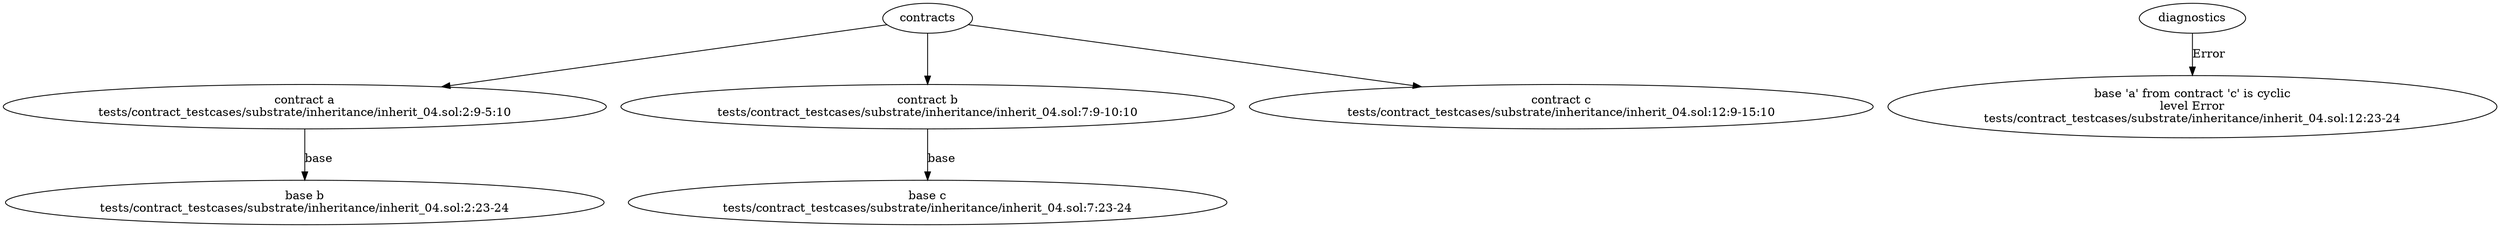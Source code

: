 strict digraph "tests/contract_testcases/substrate/inheritance/inherit_04.sol" {
	contract [label="contract a\ntests/contract_testcases/substrate/inheritance/inherit_04.sol:2:9-5:10"]
	base [label="base b\ntests/contract_testcases/substrate/inheritance/inherit_04.sol:2:23-24"]
	contract_4 [label="contract b\ntests/contract_testcases/substrate/inheritance/inherit_04.sol:7:9-10:10"]
	base_5 [label="base c\ntests/contract_testcases/substrate/inheritance/inherit_04.sol:7:23-24"]
	contract_6 [label="contract c\ntests/contract_testcases/substrate/inheritance/inherit_04.sol:12:9-15:10"]
	diagnostic [label="base 'a' from contract 'c' is cyclic\nlevel Error\ntests/contract_testcases/substrate/inheritance/inherit_04.sol:12:23-24"]
	contracts -> contract
	contract -> base [label="base"]
	contracts -> contract_4
	contract_4 -> base_5 [label="base"]
	contracts -> contract_6
	diagnostics -> diagnostic [label="Error"]
}
